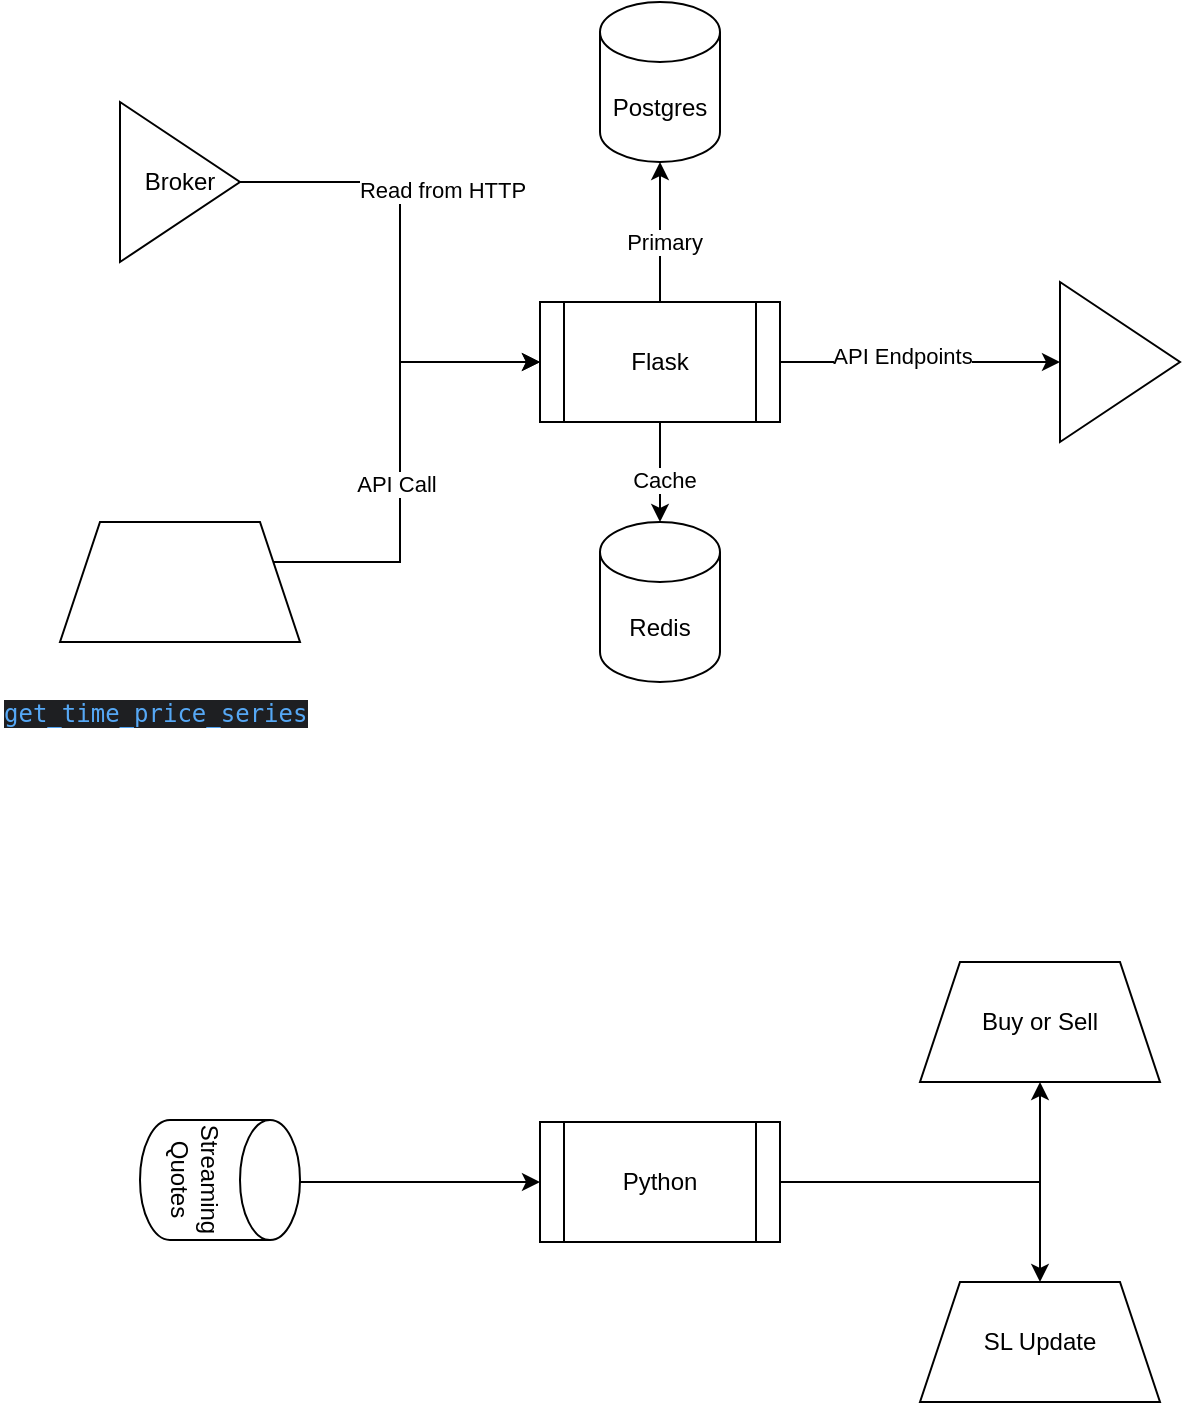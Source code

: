 <mxfile version="22.0.8" type="github">
  <diagram name="Page-1" id="cDMRUsQktvKMmfCy9hgX">
    <mxGraphModel dx="2009" dy="1074" grid="1" gridSize="10" guides="1" tooltips="1" connect="1" arrows="1" fold="1" page="1" pageScale="1" pageWidth="827" pageHeight="1169" math="0" shadow="0">
      <root>
        <mxCell id="0" />
        <mxCell id="1" parent="0" />
        <mxCell id="_rmOoAYaGvx5eBKJLF2q-4" value="" style="edgeStyle=orthogonalEdgeStyle;rounded=0;orthogonalLoop=1;jettySize=auto;html=1;" edge="1" parent="1" source="_rmOoAYaGvx5eBKJLF2q-1" target="_rmOoAYaGvx5eBKJLF2q-3">
          <mxGeometry relative="1" as="geometry" />
        </mxCell>
        <mxCell id="_rmOoAYaGvx5eBKJLF2q-8" value="API Endpoints" style="edgeLabel;html=1;align=center;verticalAlign=middle;resizable=0;points=[];" vertex="1" connectable="0" parent="_rmOoAYaGvx5eBKJLF2q-4">
          <mxGeometry x="-0.129" y="3" relative="1" as="geometry">
            <mxPoint as="offset" />
          </mxGeometry>
        </mxCell>
        <mxCell id="_rmOoAYaGvx5eBKJLF2q-9" value="" style="edgeStyle=orthogonalEdgeStyle;rounded=0;orthogonalLoop=1;jettySize=auto;html=1;" edge="1" parent="1" source="_rmOoAYaGvx5eBKJLF2q-1" target="_rmOoAYaGvx5eBKJLF2q-2">
          <mxGeometry relative="1" as="geometry" />
        </mxCell>
        <mxCell id="_rmOoAYaGvx5eBKJLF2q-10" value="Cache" style="edgeLabel;html=1;align=center;verticalAlign=middle;resizable=0;points=[];" vertex="1" connectable="0" parent="_rmOoAYaGvx5eBKJLF2q-9">
          <mxGeometry x="0.16" y="2" relative="1" as="geometry">
            <mxPoint as="offset" />
          </mxGeometry>
        </mxCell>
        <mxCell id="_rmOoAYaGvx5eBKJLF2q-12" value="" style="edgeStyle=orthogonalEdgeStyle;rounded=0;orthogonalLoop=1;jettySize=auto;html=1;" edge="1" parent="1" source="_rmOoAYaGvx5eBKJLF2q-1" target="_rmOoAYaGvx5eBKJLF2q-11">
          <mxGeometry relative="1" as="geometry" />
        </mxCell>
        <mxCell id="_rmOoAYaGvx5eBKJLF2q-13" value="Primary" style="edgeLabel;html=1;align=center;verticalAlign=middle;resizable=0;points=[];" vertex="1" connectable="0" parent="_rmOoAYaGvx5eBKJLF2q-12">
          <mxGeometry x="-0.143" y="-2" relative="1" as="geometry">
            <mxPoint as="offset" />
          </mxGeometry>
        </mxCell>
        <mxCell id="_rmOoAYaGvx5eBKJLF2q-1" value="Flask" style="shape=process;whiteSpace=wrap;html=1;backgroundOutline=1;" vertex="1" parent="1">
          <mxGeometry x="320" y="180" width="120" height="60" as="geometry" />
        </mxCell>
        <mxCell id="_rmOoAYaGvx5eBKJLF2q-2" value="Redis" style="shape=cylinder3;whiteSpace=wrap;html=1;boundedLbl=1;backgroundOutline=1;size=15;" vertex="1" parent="1">
          <mxGeometry x="350" y="290" width="60" height="80" as="geometry" />
        </mxCell>
        <mxCell id="_rmOoAYaGvx5eBKJLF2q-3" value="" style="triangle;whiteSpace=wrap;html=1;" vertex="1" parent="1">
          <mxGeometry x="580" y="170" width="60" height="80" as="geometry" />
        </mxCell>
        <mxCell id="_rmOoAYaGvx5eBKJLF2q-6" value="" style="edgeStyle=orthogonalEdgeStyle;rounded=0;orthogonalLoop=1;jettySize=auto;html=1;entryX=0;entryY=0.5;entryDx=0;entryDy=0;" edge="1" parent="1" source="_rmOoAYaGvx5eBKJLF2q-5" target="_rmOoAYaGvx5eBKJLF2q-1">
          <mxGeometry relative="1" as="geometry">
            <Array as="points">
              <mxPoint x="250" y="120" />
              <mxPoint x="250" y="210" />
            </Array>
          </mxGeometry>
        </mxCell>
        <mxCell id="_rmOoAYaGvx5eBKJLF2q-7" value="Read from HTTP" style="edgeLabel;html=1;align=center;verticalAlign=middle;resizable=0;points=[];" vertex="1" connectable="0" parent="_rmOoAYaGvx5eBKJLF2q-6">
          <mxGeometry x="-0.289" y="-2" relative="1" as="geometry">
            <mxPoint x="23" y="-2" as="offset" />
          </mxGeometry>
        </mxCell>
        <mxCell id="_rmOoAYaGvx5eBKJLF2q-5" value="Broker" style="triangle;whiteSpace=wrap;html=1;" vertex="1" parent="1">
          <mxGeometry x="110" y="80" width="60" height="80" as="geometry" />
        </mxCell>
        <mxCell id="_rmOoAYaGvx5eBKJLF2q-11" value="Postgres" style="shape=cylinder3;whiteSpace=wrap;html=1;boundedLbl=1;backgroundOutline=1;size=15;" vertex="1" parent="1">
          <mxGeometry x="350" y="30" width="60" height="80" as="geometry" />
        </mxCell>
        <mxCell id="_rmOoAYaGvx5eBKJLF2q-15" style="edgeStyle=orthogonalEdgeStyle;rounded=0;orthogonalLoop=1;jettySize=auto;html=1;entryX=0;entryY=0.5;entryDx=0;entryDy=0;" edge="1" parent="1" source="_rmOoAYaGvx5eBKJLF2q-14" target="_rmOoAYaGvx5eBKJLF2q-1">
          <mxGeometry relative="1" as="geometry">
            <Array as="points">
              <mxPoint x="250" y="310" />
              <mxPoint x="250" y="210" />
            </Array>
          </mxGeometry>
        </mxCell>
        <mxCell id="_rmOoAYaGvx5eBKJLF2q-16" value="API Call" style="edgeLabel;html=1;align=center;verticalAlign=middle;resizable=0;points=[];" vertex="1" connectable="0" parent="_rmOoAYaGvx5eBKJLF2q-15">
          <mxGeometry x="-0.122" y="2" relative="1" as="geometry">
            <mxPoint as="offset" />
          </mxGeometry>
        </mxCell>
        <mxCell id="_rmOoAYaGvx5eBKJLF2q-14" value="" style="shape=trapezoid;perimeter=trapezoidPerimeter;whiteSpace=wrap;html=1;fixedSize=1;" vertex="1" parent="1">
          <mxGeometry x="80" y="290" width="120" height="60" as="geometry" />
        </mxCell>
        <mxCell id="_rmOoAYaGvx5eBKJLF2q-17" value="&lt;div style=&quot;font-style: normal; font-variant-caps: normal; font-weight: 400; letter-spacing: normal; text-align: start; text-indent: 0px; text-transform: none; word-spacing: 0px; -webkit-text-stroke-width: 0px; text-decoration: none; background-color: rgb(30, 31, 34); color: rgb(188, 190, 196);&quot;&gt;&lt;pre style=&quot;font-family: &amp;quot;JetBrains Mono&amp;quot;, monospace; font-size: 9pt;&quot;&gt;&lt;span style=&quot;color: rgb(86, 168, 245);&quot;&gt;get_time_price_series&lt;/span&gt;&lt;/pre&gt;&lt;/div&gt;" style="text;whiteSpace=wrap;html=1;" vertex="1" parent="1">
          <mxGeometry x="50" y="360" width="180" height="60" as="geometry" />
        </mxCell>
        <mxCell id="_rmOoAYaGvx5eBKJLF2q-23" style="edgeStyle=orthogonalEdgeStyle;rounded=0;orthogonalLoop=1;jettySize=auto;html=1;entryX=0.5;entryY=1;entryDx=0;entryDy=0;" edge="1" parent="1" source="_rmOoAYaGvx5eBKJLF2q-18" target="_rmOoAYaGvx5eBKJLF2q-22">
          <mxGeometry relative="1" as="geometry" />
        </mxCell>
        <mxCell id="_rmOoAYaGvx5eBKJLF2q-25" style="edgeStyle=orthogonalEdgeStyle;rounded=0;orthogonalLoop=1;jettySize=auto;html=1;entryX=0.5;entryY=0;entryDx=0;entryDy=0;" edge="1" parent="1" source="_rmOoAYaGvx5eBKJLF2q-18" target="_rmOoAYaGvx5eBKJLF2q-24">
          <mxGeometry relative="1" as="geometry" />
        </mxCell>
        <mxCell id="_rmOoAYaGvx5eBKJLF2q-18" value="Python" style="shape=process;whiteSpace=wrap;html=1;backgroundOutline=1;" vertex="1" parent="1">
          <mxGeometry x="320" y="590" width="120" height="60" as="geometry" />
        </mxCell>
        <mxCell id="_rmOoAYaGvx5eBKJLF2q-20" value="" style="edgeStyle=orthogonalEdgeStyle;rounded=0;orthogonalLoop=1;jettySize=auto;html=1;exitX=0.517;exitY=0.313;exitDx=0;exitDy=0;exitPerimeter=0;" edge="1" parent="1" source="_rmOoAYaGvx5eBKJLF2q-21" target="_rmOoAYaGvx5eBKJLF2q-18">
          <mxGeometry relative="1" as="geometry">
            <mxPoint x="200" y="620" as="sourcePoint" />
          </mxGeometry>
        </mxCell>
        <mxCell id="_rmOoAYaGvx5eBKJLF2q-21" value="Streaming Quotes" style="shape=cylinder3;whiteSpace=wrap;html=1;boundedLbl=1;backgroundOutline=1;size=15;rotation=90;" vertex="1" parent="1">
          <mxGeometry x="130" y="579" width="60" height="80" as="geometry" />
        </mxCell>
        <mxCell id="_rmOoAYaGvx5eBKJLF2q-22" value="Buy or Sell" style="shape=trapezoid;perimeter=trapezoidPerimeter;whiteSpace=wrap;html=1;fixedSize=1;" vertex="1" parent="1">
          <mxGeometry x="510" y="510" width="120" height="60" as="geometry" />
        </mxCell>
        <mxCell id="_rmOoAYaGvx5eBKJLF2q-24" value="SL Update" style="shape=trapezoid;perimeter=trapezoidPerimeter;whiteSpace=wrap;html=1;fixedSize=1;" vertex="1" parent="1">
          <mxGeometry x="510" y="670" width="120" height="60" as="geometry" />
        </mxCell>
      </root>
    </mxGraphModel>
  </diagram>
</mxfile>
